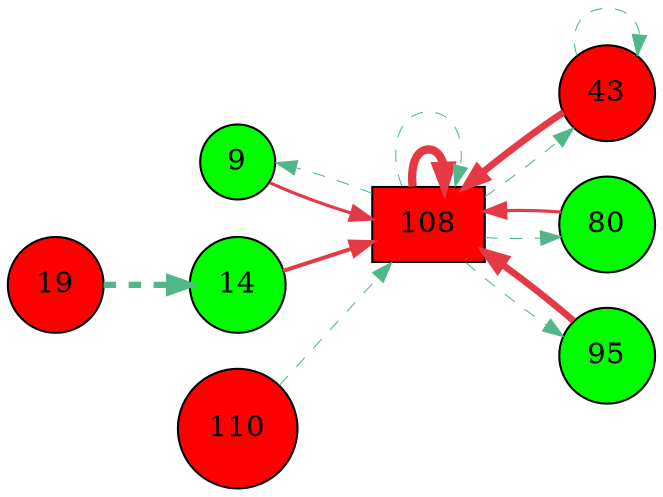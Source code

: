 digraph G{
rankdir=LR;
9 [style=filled, shape=circle, fillcolor="#01fd00", label="9"];
43 [style=filled, shape=circle, fillcolor="#fe0000", label="43"];
108 [style=filled, shape=box, fillcolor="#fe0000", label="108"];
14 [style=filled, shape=circle, fillcolor="#00fe00", label="14"];
110 [style=filled, shape=circle, fillcolor="#fe0000", label="110"];
80 [style=filled, shape=circle, fillcolor="#01fd00", label="80"];
19 [style=filled, shape=circle, fillcolor="#fe0000", label="19"];
95 [style=filled, shape=circle, fillcolor="#00fe00", label="95"];
108 -> 108 [color="#e63946",penwidth=4.00];
43 -> 108 [color="#e63946",penwidth=3.29];
95 -> 108 [color="#e63946",penwidth=3.22];
14 -> 108 [color="#e63946",penwidth=1.92];
9 -> 108 [color="#e63946",penwidth=1.53];
80 -> 108 [color="#e63946",penwidth=1.53];
108 -> 9 [color="#52b788",style=dashed,penwidth=0.50];
43 -> 43 [color="#52b788",style=dashed,penwidth=0.50];
108 -> 43 [color="#52b788",style=dashed,penwidth=0.50];
110 -> 108 [color="#52b788",style=dashed,penwidth=0.50];
108 -> 108 [color="#52b788",style=dashed,penwidth=0.50];
19 -> 14 [color="#52b788",style=dashed,penwidth=3.00];
108 -> 80 [color="#52b788",style=dashed,penwidth=0.50];
108 -> 95 [color="#52b788",style=dashed,penwidth=0.50];
}
